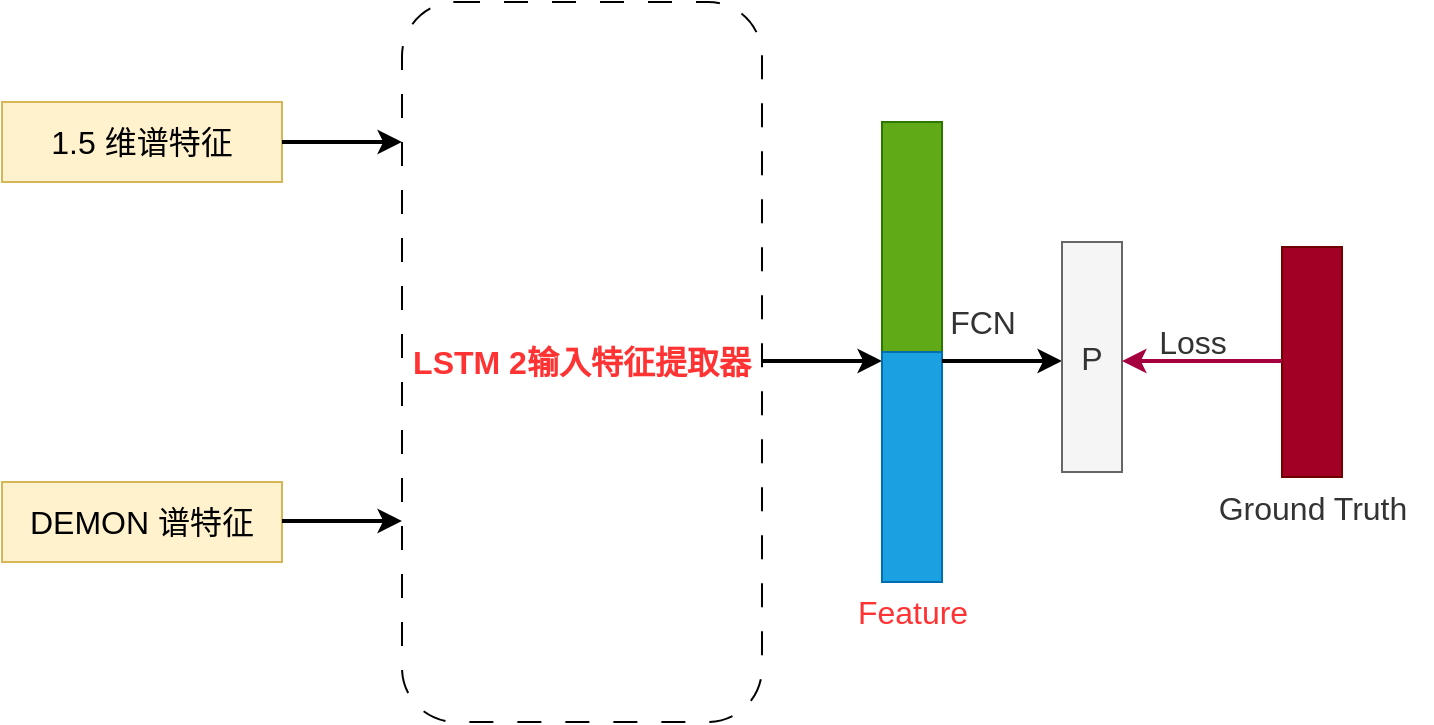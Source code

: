 <mxfile>
    <diagram id="A-gFX8jA0wVxs5L9320S" name="1.5维与DEMON维特征通过螺旋桨参数进行预处理">
        <mxGraphModel dx="1066" dy="607" grid="1" gridSize="10" guides="1" tooltips="1" connect="1" arrows="1" fold="1" page="1" pageScale="1" pageWidth="827" pageHeight="1169" math="0" shadow="0">
            <root>
                <mxCell id="0"/>
                <mxCell id="1" parent="0"/>
                <mxCell id="2" value="&lt;font style=&quot;font-size: 16px;&quot;&gt;1.5 维谱特征&lt;/font&gt;" style="rounded=0;whiteSpace=wrap;html=1;fillColor=#fff2cc;strokeColor=#d6b656;" vertex="1" parent="1">
                    <mxGeometry x="40" y="110" width="140" height="40" as="geometry"/>
                </mxCell>
                <mxCell id="3" value="&lt;font style=&quot;font-size: 16px;&quot;&gt;DEMON 谱特征&lt;/font&gt;" style="rounded=0;whiteSpace=wrap;html=1;fillColor=#fff2cc;strokeColor=#d6b656;" vertex="1" parent="1">
                    <mxGeometry x="40" y="300" width="140" height="40" as="geometry"/>
                </mxCell>
                <mxCell id="4" value="" style="endArrow=classic;html=1;fontSize=16;strokeWidth=2;" edge="1" parent="1">
                    <mxGeometry width="50" height="50" relative="1" as="geometry">
                        <mxPoint x="180" y="130" as="sourcePoint"/>
                        <mxPoint x="240" y="130" as="targetPoint"/>
                    </mxGeometry>
                </mxCell>
                <mxCell id="5" value="" style="endArrow=classic;html=1;fontSize=16;strokeWidth=2;" edge="1" parent="1">
                    <mxGeometry width="50" height="50" relative="1" as="geometry">
                        <mxPoint x="180" y="319.5" as="sourcePoint"/>
                        <mxPoint x="240" y="319.5" as="targetPoint"/>
                    </mxGeometry>
                </mxCell>
                <mxCell id="6" value="&lt;font color=&quot;#ff3333&quot; style=&quot;font-size: 16px;&quot;&gt;&lt;b&gt;LSTM 2输入特征提取器&lt;/b&gt;&lt;/font&gt;" style="rounded=1;whiteSpace=wrap;html=1;fontSize=14;glass=0;shadow=0;fillColor=default;strokeColor=default;dashed=1;dashPattern=12 12;" vertex="1" parent="1">
                    <mxGeometry x="240" y="60" width="180" height="360" as="geometry"/>
                </mxCell>
                <mxCell id="7" value="" style="endArrow=classic;html=1;fontSize=16;strokeWidth=2;" edge="1" parent="1">
                    <mxGeometry width="50" height="50" relative="1" as="geometry">
                        <mxPoint x="420" y="239.5" as="sourcePoint"/>
                        <mxPoint x="480" y="239.5" as="targetPoint"/>
                    </mxGeometry>
                </mxCell>
                <mxCell id="8" value="" style="rounded=0;whiteSpace=wrap;html=1;fontSize=16;fillColor=#60a917;strokeColor=#2D7600;fontColor=#ffffff;" vertex="1" parent="1">
                    <mxGeometry x="480" y="120" width="30" height="115" as="geometry"/>
                </mxCell>
                <mxCell id="9" value="" style="rounded=0;whiteSpace=wrap;html=1;fontSize=16;fillColor=#1ba1e2;strokeColor=#006EAF;fontColor=#ffffff;" vertex="1" parent="1">
                    <mxGeometry x="480" y="235" width="30" height="115" as="geometry"/>
                </mxCell>
                <mxCell id="10" value="Feature" style="text;html=1;align=center;verticalAlign=middle;resizable=0;points=[];autosize=1;strokeColor=none;fillColor=none;fontSize=16;fontColor=#FF3333;" vertex="1" parent="1">
                    <mxGeometry x="455" y="350" width="80" height="30" as="geometry"/>
                </mxCell>
                <mxCell id="11" value="" style="endArrow=classic;html=1;fontSize=16;strokeWidth=2;" edge="1" parent="1">
                    <mxGeometry width="50" height="50" relative="1" as="geometry">
                        <mxPoint x="510" y="239.5" as="sourcePoint"/>
                        <mxPoint x="570" y="239.5" as="targetPoint"/>
                    </mxGeometry>
                </mxCell>
                <mxCell id="12" value="&lt;font color=&quot;#333333&quot;&gt;FCN&lt;/font&gt;" style="text;html=1;align=center;verticalAlign=middle;resizable=0;points=[];autosize=1;strokeColor=none;fillColor=none;fontSize=16;fontColor=#FF3333;" vertex="1" parent="1">
                    <mxGeometry x="500" y="205" width="60" height="30" as="geometry"/>
                </mxCell>
                <mxCell id="13" value="P" style="rounded=0;whiteSpace=wrap;html=1;fontSize=16;fillColor=#f5f5f5;strokeColor=#666666;fontColor=#333333;" vertex="1" parent="1">
                    <mxGeometry x="570" y="180" width="30" height="115" as="geometry"/>
                </mxCell>
                <mxCell id="14" value="" style="rounded=0;whiteSpace=wrap;html=1;fontSize=16;fillColor=#a20025;strokeColor=#6F0000;fontColor=#ffffff;" vertex="1" parent="1">
                    <mxGeometry x="680" y="182.5" width="30" height="115" as="geometry"/>
                </mxCell>
                <mxCell id="15" value="Ground Truth" style="text;html=1;align=center;verticalAlign=middle;resizable=0;points=[];autosize=1;strokeColor=none;fillColor=none;fontSize=16;fontColor=#333333;" vertex="1" parent="1">
                    <mxGeometry x="635" y="297.5" width="120" height="30" as="geometry"/>
                </mxCell>
                <mxCell id="16" value="" style="endArrow=classic;html=1;fontSize=16;strokeWidth=2;fillColor=#d80073;strokeColor=#A50040;" edge="1" parent="1">
                    <mxGeometry width="50" height="50" relative="1" as="geometry">
                        <mxPoint x="680" y="239.5" as="sourcePoint"/>
                        <mxPoint x="600" y="239.5" as="targetPoint"/>
                    </mxGeometry>
                </mxCell>
                <mxCell id="17" value="Loss" style="text;html=1;align=center;verticalAlign=middle;resizable=0;points=[];autosize=1;strokeColor=none;fillColor=none;fontSize=16;fontColor=#333333;" vertex="1" parent="1">
                    <mxGeometry x="605" y="215" width="60" height="30" as="geometry"/>
                </mxCell>
            </root>
        </mxGraphModel>
    </diagram>
</mxfile>
